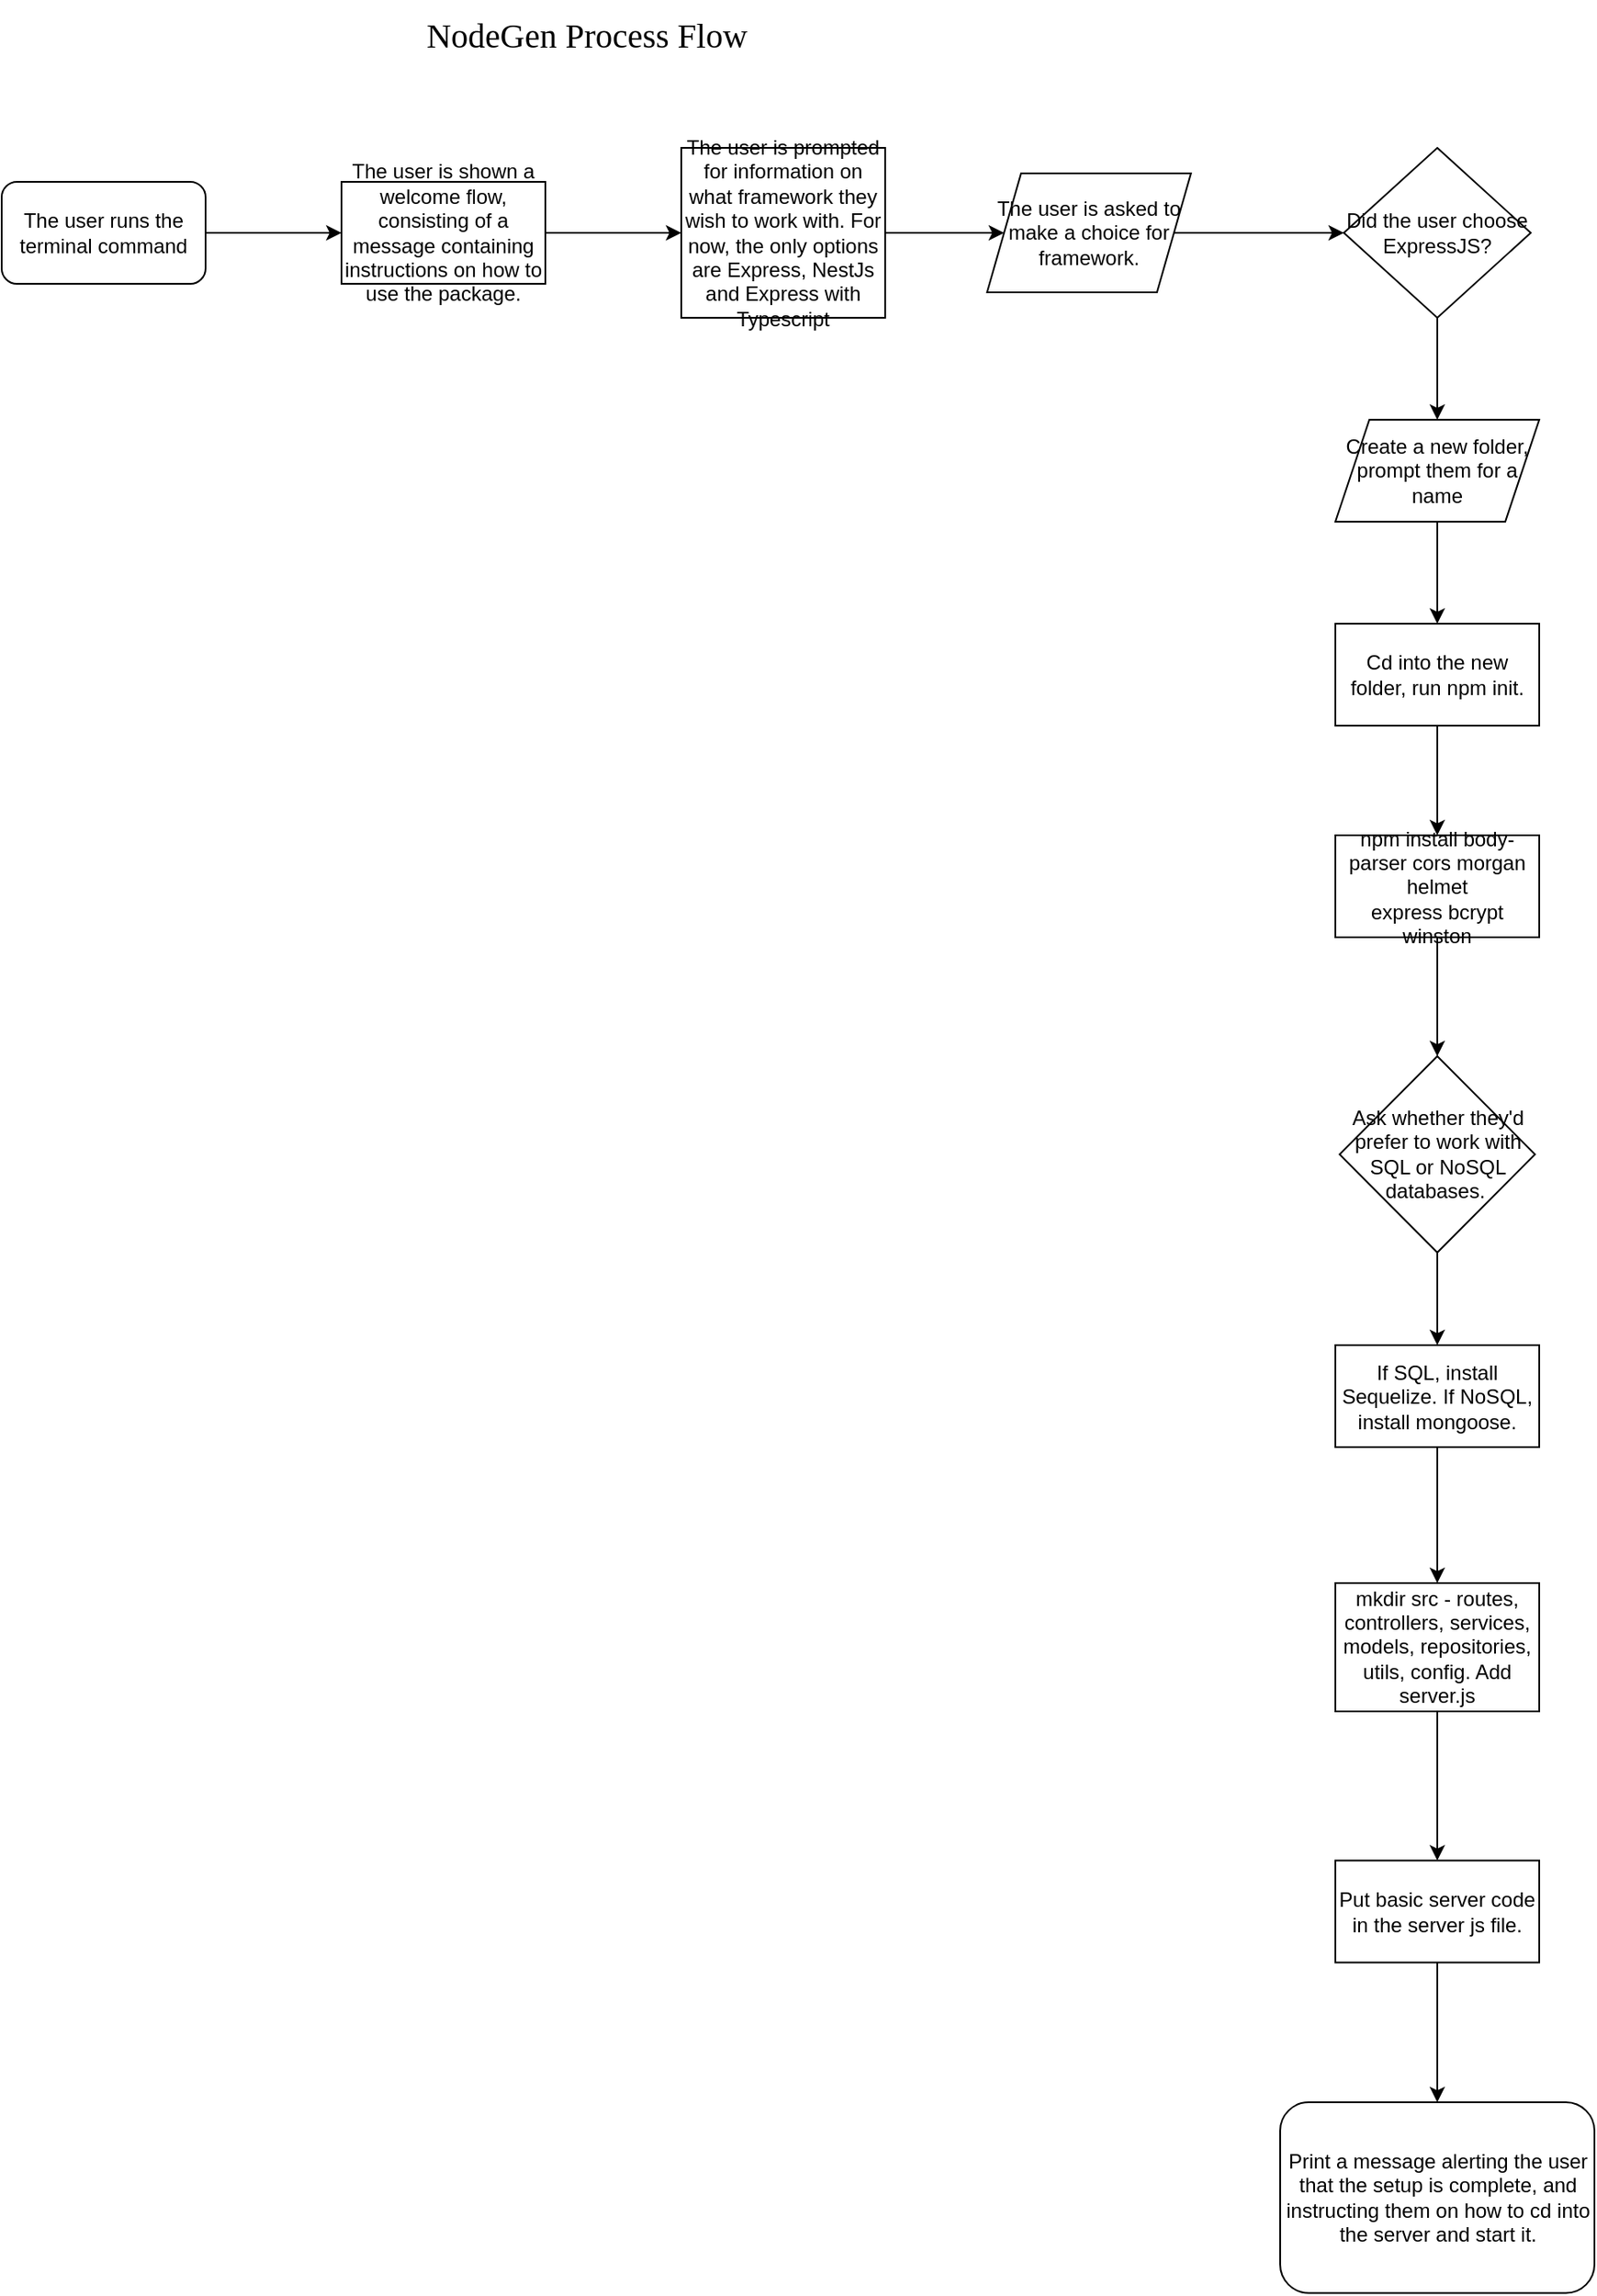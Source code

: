 <mxfile version="24.4.10" type="github">
  <diagram id="C5RBs43oDa-KdzZeNtuy" name="Page-1">
    <mxGraphModel dx="880" dy="418" grid="1" gridSize="10" guides="1" tooltips="1" connect="1" arrows="1" fold="1" page="1" pageScale="1" pageWidth="827" pageHeight="1169" math="0" shadow="0">
      <root>
        <mxCell id="WIyWlLk6GJQsqaUBKTNV-0" />
        <mxCell id="WIyWlLk6GJQsqaUBKTNV-1" parent="WIyWlLk6GJQsqaUBKTNV-0" />
        <mxCell id="IoEKvDDi0kx3sT1BVKP_-0" value="NodeGen Process Flow" style="text;html=1;align=center;verticalAlign=middle;resizable=0;points=[];autosize=1;strokeColor=none;fillColor=none;fontSize=20;fontFamily=Lucida Console;" vertex="1" parent="WIyWlLk6GJQsqaUBKTNV-1">
          <mxGeometry x="309" y="33" width="210" height="40" as="geometry" />
        </mxCell>
        <mxCell id="IoEKvDDi0kx3sT1BVKP_-3" value="" style="edgeStyle=orthogonalEdgeStyle;rounded=0;orthogonalLoop=1;jettySize=auto;html=1;" edge="1" parent="WIyWlLk6GJQsqaUBKTNV-1" source="IoEKvDDi0kx3sT1BVKP_-1">
          <mxGeometry relative="1" as="geometry">
            <mxPoint x="270" y="170" as="targetPoint" />
          </mxGeometry>
        </mxCell>
        <mxCell id="IoEKvDDi0kx3sT1BVKP_-1" value="The user runs the terminal command" style="rounded=1;whiteSpace=wrap;html=1;" vertex="1" parent="WIyWlLk6GJQsqaUBKTNV-1">
          <mxGeometry x="70" y="140" width="120" height="60" as="geometry" />
        </mxCell>
        <mxCell id="IoEKvDDi0kx3sT1BVKP_-6" value="" style="edgeStyle=orthogonalEdgeStyle;rounded=0;orthogonalLoop=1;jettySize=auto;html=1;" edge="1" parent="WIyWlLk6GJQsqaUBKTNV-1" source="IoEKvDDi0kx3sT1BVKP_-4" target="IoEKvDDi0kx3sT1BVKP_-5">
          <mxGeometry relative="1" as="geometry" />
        </mxCell>
        <mxCell id="IoEKvDDi0kx3sT1BVKP_-4" value="The user is shown a welcome flow, consisting of a message containing instructions on how to use the package." style="rounded=0;whiteSpace=wrap;html=1;" vertex="1" parent="WIyWlLk6GJQsqaUBKTNV-1">
          <mxGeometry x="270" y="140" width="120" height="60" as="geometry" />
        </mxCell>
        <mxCell id="IoEKvDDi0kx3sT1BVKP_-7" style="edgeStyle=orthogonalEdgeStyle;rounded=0;orthogonalLoop=1;jettySize=auto;html=1;exitX=1;exitY=0.5;exitDx=0;exitDy=0;entryX=0;entryY=0.5;entryDx=0;entryDy=0;" edge="1" parent="WIyWlLk6GJQsqaUBKTNV-1" source="IoEKvDDi0kx3sT1BVKP_-5" target="IoEKvDDi0kx3sT1BVKP_-8">
          <mxGeometry relative="1" as="geometry">
            <mxPoint x="650" y="170" as="targetPoint" />
          </mxGeometry>
        </mxCell>
        <mxCell id="IoEKvDDi0kx3sT1BVKP_-5" value="The user is prompted for information on what framework they wish to work with. For now, the only options are Express, NestJs and Express with Typescript" style="whiteSpace=wrap;html=1;rounded=0;" vertex="1" parent="WIyWlLk6GJQsqaUBKTNV-1">
          <mxGeometry x="470" y="120" width="120" height="100" as="geometry" />
        </mxCell>
        <mxCell id="IoEKvDDi0kx3sT1BVKP_-10" value="" style="edgeStyle=orthogonalEdgeStyle;rounded=0;orthogonalLoop=1;jettySize=auto;html=1;" edge="1" parent="WIyWlLk6GJQsqaUBKTNV-1" source="IoEKvDDi0kx3sT1BVKP_-8" target="IoEKvDDi0kx3sT1BVKP_-9">
          <mxGeometry relative="1" as="geometry" />
        </mxCell>
        <mxCell id="IoEKvDDi0kx3sT1BVKP_-8" value="The user is asked to make a choice for framework." style="shape=parallelogram;perimeter=parallelogramPerimeter;whiteSpace=wrap;html=1;fixedSize=1;" vertex="1" parent="WIyWlLk6GJQsqaUBKTNV-1">
          <mxGeometry x="650" y="135" width="120" height="70" as="geometry" />
        </mxCell>
        <mxCell id="IoEKvDDi0kx3sT1BVKP_-12" value="" style="edgeStyle=orthogonalEdgeStyle;rounded=0;orthogonalLoop=1;jettySize=auto;html=1;entryX=0.5;entryY=0;entryDx=0;entryDy=0;" edge="1" parent="WIyWlLk6GJQsqaUBKTNV-1" source="IoEKvDDi0kx3sT1BVKP_-9" target="IoEKvDDi0kx3sT1BVKP_-13">
          <mxGeometry relative="1" as="geometry">
            <mxPoint x="915" y="320" as="targetPoint" />
          </mxGeometry>
        </mxCell>
        <mxCell id="IoEKvDDi0kx3sT1BVKP_-9" value="Did the user choose ExpressJS?" style="rhombus;whiteSpace=wrap;html=1;" vertex="1" parent="WIyWlLk6GJQsqaUBKTNV-1">
          <mxGeometry x="860" y="120" width="110" height="100" as="geometry" />
        </mxCell>
        <mxCell id="IoEKvDDi0kx3sT1BVKP_-15" value="" style="edgeStyle=orthogonalEdgeStyle;rounded=0;orthogonalLoop=1;jettySize=auto;html=1;" edge="1" parent="WIyWlLk6GJQsqaUBKTNV-1" source="IoEKvDDi0kx3sT1BVKP_-13" target="IoEKvDDi0kx3sT1BVKP_-14">
          <mxGeometry relative="1" as="geometry" />
        </mxCell>
        <mxCell id="IoEKvDDi0kx3sT1BVKP_-13" value="Create a new folder, prompt them for a name" style="shape=parallelogram;perimeter=parallelogramPerimeter;whiteSpace=wrap;html=1;fixedSize=1;" vertex="1" parent="WIyWlLk6GJQsqaUBKTNV-1">
          <mxGeometry x="855" y="280" width="120" height="60" as="geometry" />
        </mxCell>
        <mxCell id="IoEKvDDi0kx3sT1BVKP_-17" value="" style="edgeStyle=orthogonalEdgeStyle;rounded=0;orthogonalLoop=1;jettySize=auto;html=1;" edge="1" parent="WIyWlLk6GJQsqaUBKTNV-1" source="IoEKvDDi0kx3sT1BVKP_-14" target="IoEKvDDi0kx3sT1BVKP_-16">
          <mxGeometry relative="1" as="geometry" />
        </mxCell>
        <mxCell id="IoEKvDDi0kx3sT1BVKP_-14" value="Cd into the new folder, run npm init." style="whiteSpace=wrap;html=1;" vertex="1" parent="WIyWlLk6GJQsqaUBKTNV-1">
          <mxGeometry x="855" y="400" width="120" height="60" as="geometry" />
        </mxCell>
        <mxCell id="IoEKvDDi0kx3sT1BVKP_-21" value="" style="edgeStyle=orthogonalEdgeStyle;rounded=0;orthogonalLoop=1;jettySize=auto;html=1;" edge="1" parent="WIyWlLk6GJQsqaUBKTNV-1" source="IoEKvDDi0kx3sT1BVKP_-16" target="IoEKvDDi0kx3sT1BVKP_-20">
          <mxGeometry relative="1" as="geometry" />
        </mxCell>
        <mxCell id="IoEKvDDi0kx3sT1BVKP_-16" value="&lt;div&gt;npm install body-parser cors morgan helmet&lt;/div&gt;&lt;div&gt;express bcrypt winston&lt;/div&gt;" style="whiteSpace=wrap;html=1;" vertex="1" parent="WIyWlLk6GJQsqaUBKTNV-1">
          <mxGeometry x="855" y="524.5" width="120" height="60" as="geometry" />
        </mxCell>
        <mxCell id="IoEKvDDi0kx3sT1BVKP_-23" value="" style="edgeStyle=orthogonalEdgeStyle;rounded=0;orthogonalLoop=1;jettySize=auto;html=1;" edge="1" parent="WIyWlLk6GJQsqaUBKTNV-1" source="IoEKvDDi0kx3sT1BVKP_-20" target="IoEKvDDi0kx3sT1BVKP_-22">
          <mxGeometry relative="1" as="geometry" />
        </mxCell>
        <mxCell id="IoEKvDDi0kx3sT1BVKP_-20" value="Ask whether they&#39;d prefer to work with SQL or NoSQL databases.&amp;nbsp;" style="rhombus;whiteSpace=wrap;html=1;" vertex="1" parent="WIyWlLk6GJQsqaUBKTNV-1">
          <mxGeometry x="857.5" y="654.5" width="115" height="115.5" as="geometry" />
        </mxCell>
        <mxCell id="IoEKvDDi0kx3sT1BVKP_-25" value="" style="edgeStyle=orthogonalEdgeStyle;rounded=0;orthogonalLoop=1;jettySize=auto;html=1;" edge="1" parent="WIyWlLk6GJQsqaUBKTNV-1" source="IoEKvDDi0kx3sT1BVKP_-22" target="IoEKvDDi0kx3sT1BVKP_-24">
          <mxGeometry relative="1" as="geometry" />
        </mxCell>
        <mxCell id="IoEKvDDi0kx3sT1BVKP_-22" value="If SQL, install Sequelize. If NoSQL, install mongoose." style="whiteSpace=wrap;html=1;" vertex="1" parent="WIyWlLk6GJQsqaUBKTNV-1">
          <mxGeometry x="855" y="824.5" width="120" height="60" as="geometry" />
        </mxCell>
        <mxCell id="IoEKvDDi0kx3sT1BVKP_-27" value="" style="edgeStyle=orthogonalEdgeStyle;rounded=0;orthogonalLoop=1;jettySize=auto;html=1;" edge="1" parent="WIyWlLk6GJQsqaUBKTNV-1" source="IoEKvDDi0kx3sT1BVKP_-24" target="IoEKvDDi0kx3sT1BVKP_-26">
          <mxGeometry relative="1" as="geometry" />
        </mxCell>
        <mxCell id="IoEKvDDi0kx3sT1BVKP_-24" value="mkdir src - routes, controllers, services, models, repositories, utils, config. Add server.js" style="whiteSpace=wrap;html=1;" vertex="1" parent="WIyWlLk6GJQsqaUBKTNV-1">
          <mxGeometry x="855" y="964.5" width="120" height="75.5" as="geometry" />
        </mxCell>
        <mxCell id="IoEKvDDi0kx3sT1BVKP_-31" value="" style="edgeStyle=orthogonalEdgeStyle;rounded=0;orthogonalLoop=1;jettySize=auto;html=1;" edge="1" parent="WIyWlLk6GJQsqaUBKTNV-1" source="IoEKvDDi0kx3sT1BVKP_-26" target="IoEKvDDi0kx3sT1BVKP_-30">
          <mxGeometry relative="1" as="geometry" />
        </mxCell>
        <mxCell id="IoEKvDDi0kx3sT1BVKP_-26" value="Put basic server code in the server js file." style="whiteSpace=wrap;html=1;" vertex="1" parent="WIyWlLk6GJQsqaUBKTNV-1">
          <mxGeometry x="855" y="1127.75" width="120" height="60" as="geometry" />
        </mxCell>
        <mxCell id="IoEKvDDi0kx3sT1BVKP_-30" value="Print a message alerting the user that the setup is complete, and instructing them on how to cd into the server and start it." style="rounded=1;whiteSpace=wrap;html=1;" vertex="1" parent="WIyWlLk6GJQsqaUBKTNV-1">
          <mxGeometry x="822.5" y="1270" width="185" height="112.25" as="geometry" />
        </mxCell>
      </root>
    </mxGraphModel>
  </diagram>
</mxfile>
